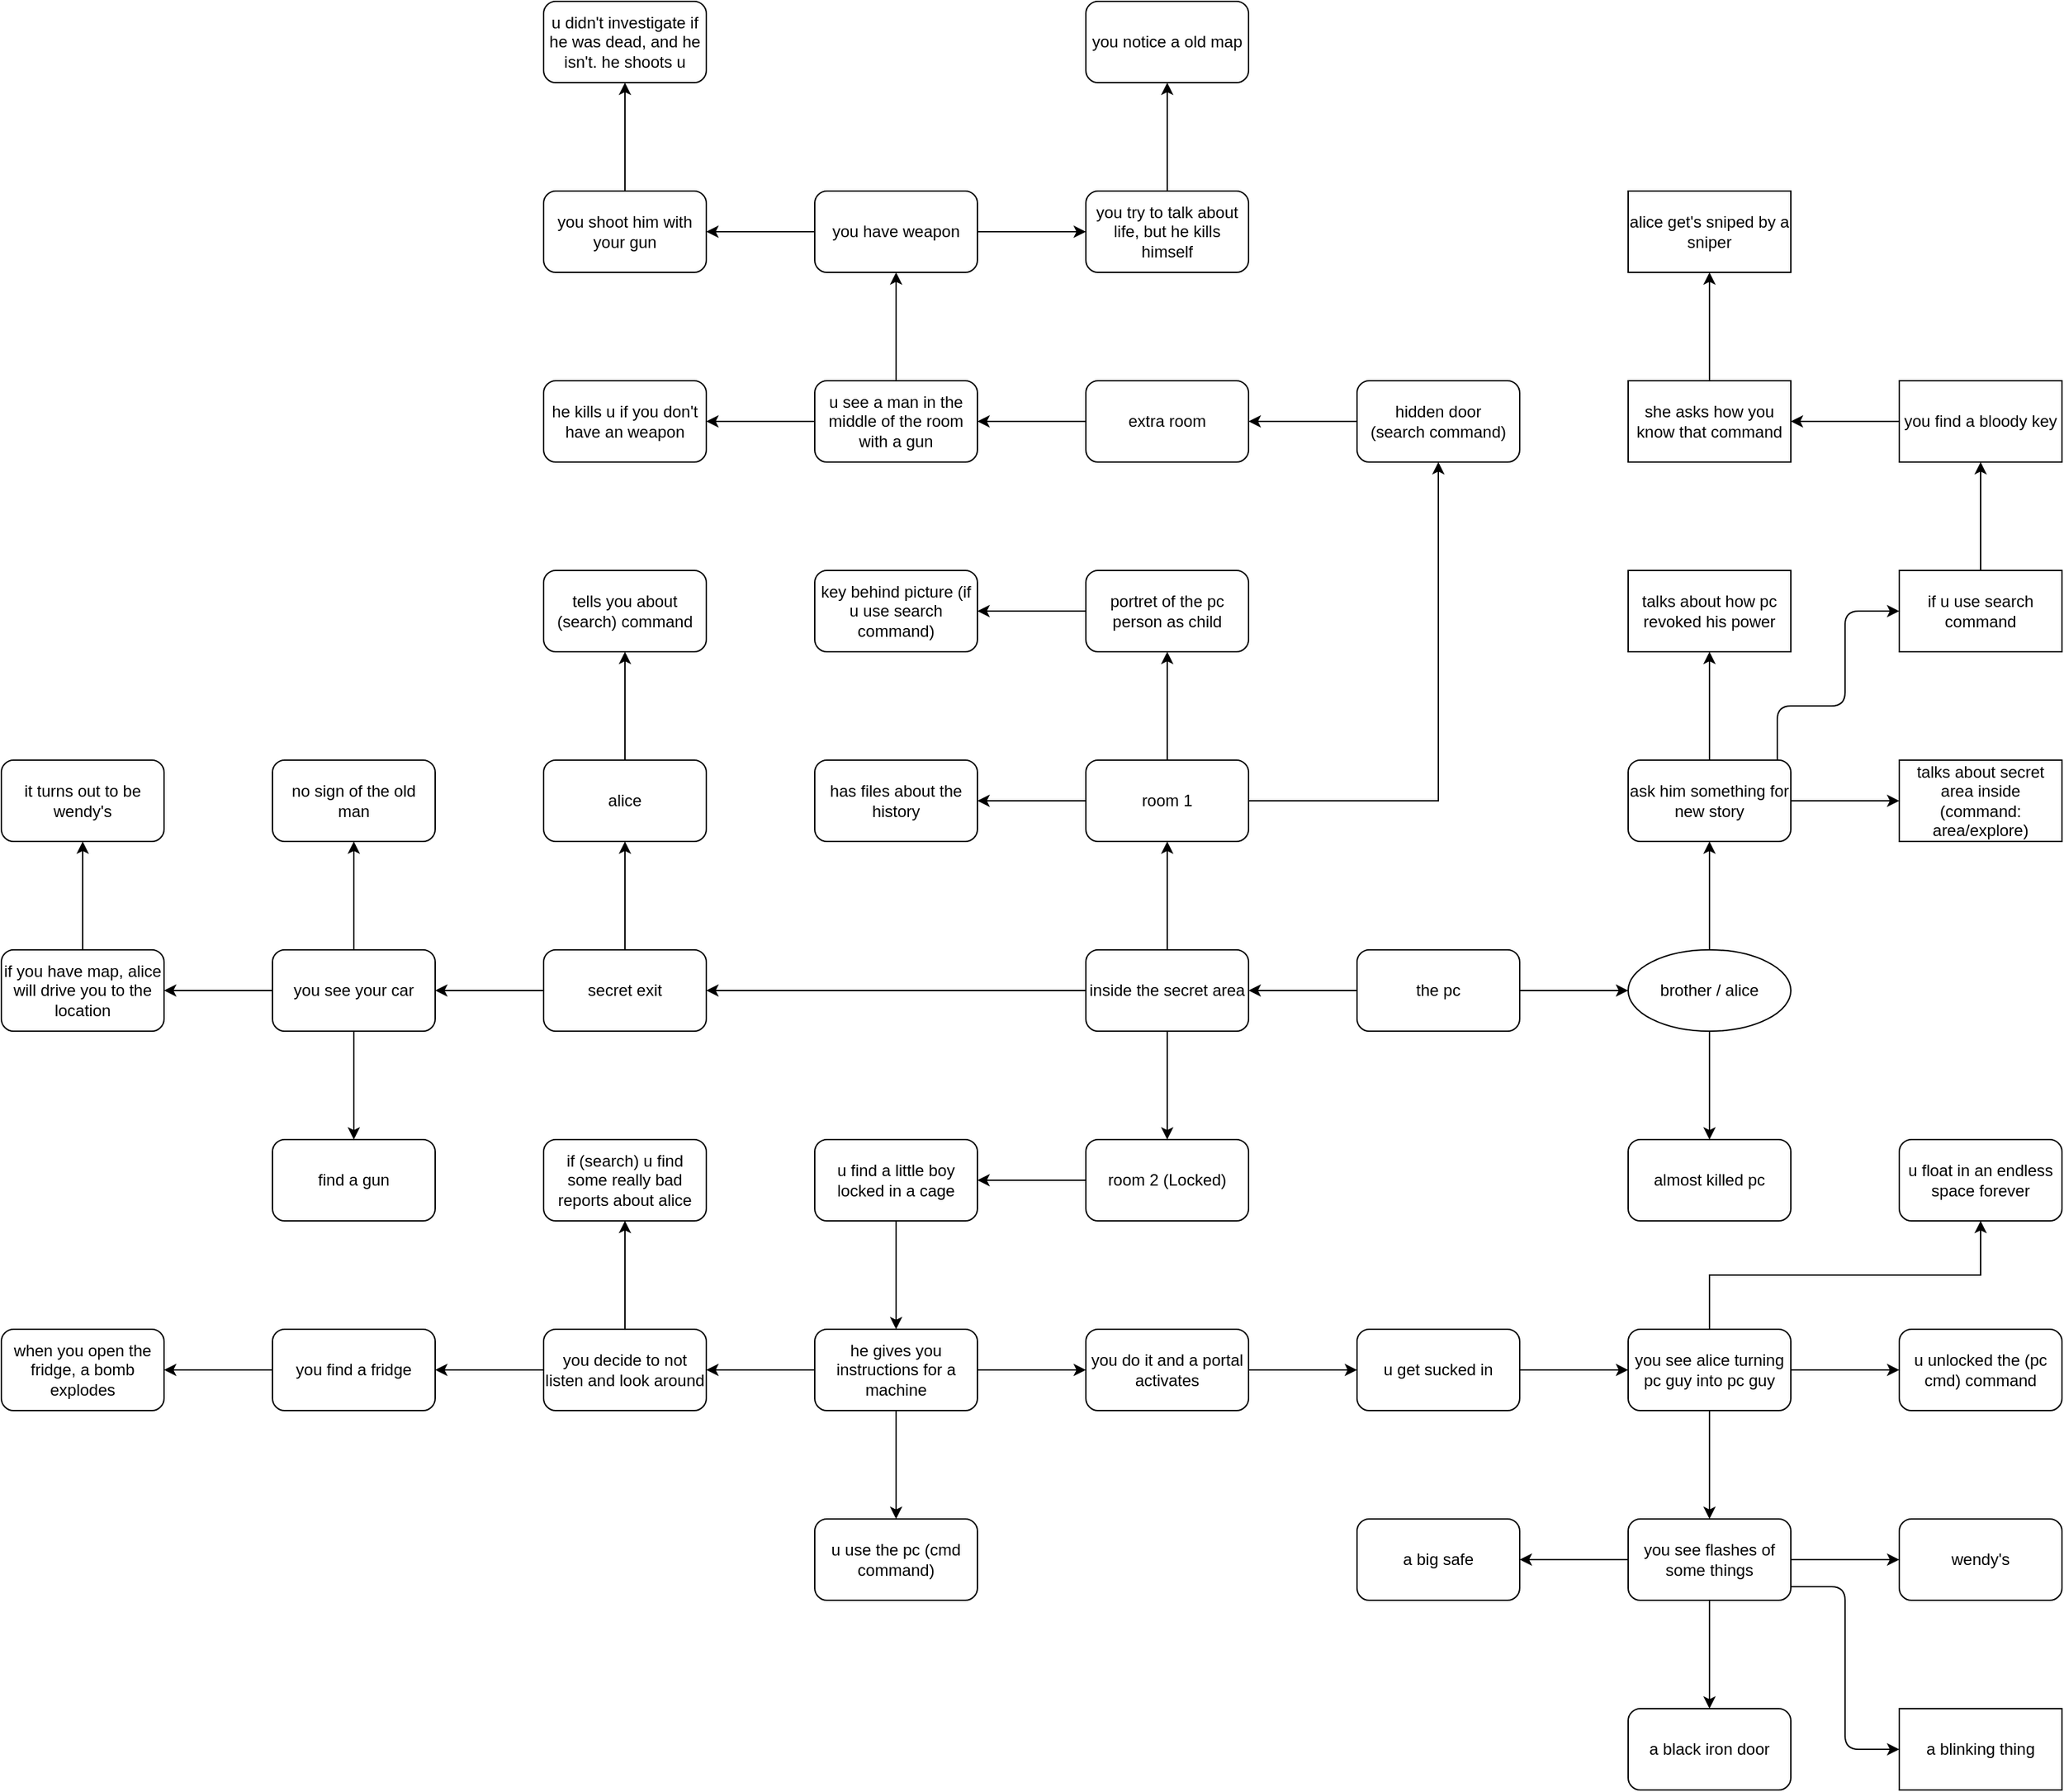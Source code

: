 <mxfile version="15.2.9" type="device"><diagram id="fLUrFQQ7WDZWXrOpIG_B" name="Page-1"><mxGraphModel dx="1508" dy="1483" grid="1" gridSize="10" guides="1" tooltips="1" connect="1" arrows="1" fold="1" page="1" pageScale="1" pageWidth="850" pageHeight="1100" math="0" shadow="0"><root><mxCell id="0"/><mxCell id="1" parent="0"/><mxCell id="dhkfxwmOpFTyqAR9FE7G-5" value="" style="edgeStyle=orthogonalEdgeStyle;rounded=0;orthogonalLoop=1;jettySize=auto;html=1;" parent="1" source="dhkfxwmOpFTyqAR9FE7G-1" target="dhkfxwmOpFTyqAR9FE7G-4" edge="1"><mxGeometry relative="1" as="geometry"/></mxCell><mxCell id="lTOMAJnX86iXf8sdzXdS-6" value="" style="edgeStyle=orthogonalEdgeStyle;rounded=0;orthogonalLoop=1;jettySize=auto;html=1;" edge="1" parent="1" source="dhkfxwmOpFTyqAR9FE7G-1" target="lTOMAJnX86iXf8sdzXdS-5"><mxGeometry relative="1" as="geometry"/></mxCell><mxCell id="dhkfxwmOpFTyqAR9FE7G-1" value="the pc" style="rounded=1;whiteSpace=wrap;html=1;" parent="1" vertex="1"><mxGeometry x="360" y="380" width="120" height="60" as="geometry"/></mxCell><mxCell id="dhkfxwmOpFTyqAR9FE7G-7" value="" style="edgeStyle=orthogonalEdgeStyle;rounded=0;orthogonalLoop=1;jettySize=auto;html=1;" parent="1" source="dhkfxwmOpFTyqAR9FE7G-4" target="dhkfxwmOpFTyqAR9FE7G-6" edge="1"><mxGeometry relative="1" as="geometry"/></mxCell><mxCell id="dhkfxwmOpFTyqAR9FE7G-9" value="" style="edgeStyle=orthogonalEdgeStyle;rounded=0;orthogonalLoop=1;jettySize=auto;html=1;" parent="1" source="dhkfxwmOpFTyqAR9FE7G-4" target="dhkfxwmOpFTyqAR9FE7G-8" edge="1"><mxGeometry relative="1" as="geometry"/></mxCell><mxCell id="dhkfxwmOpFTyqAR9FE7G-4" value="brother / alice" style="ellipse;whiteSpace=wrap;html=1;rounded=1;" parent="1" vertex="1"><mxGeometry x="560" y="380" width="120" height="60" as="geometry"/></mxCell><mxCell id="dhkfxwmOpFTyqAR9FE7G-6" value="almost killed pc" style="whiteSpace=wrap;html=1;rounded=1;" parent="1" vertex="1"><mxGeometry x="560" y="520" width="120" height="60" as="geometry"/></mxCell><mxCell id="lTOMAJnX86iXf8sdzXdS-2" style="edgeStyle=orthogonalEdgeStyle;rounded=0;orthogonalLoop=1;jettySize=auto;html=1;entryX=0;entryY=0.5;entryDx=0;entryDy=0;" edge="1" parent="1" source="dhkfxwmOpFTyqAR9FE7G-8" target="lTOMAJnX86iXf8sdzXdS-1"><mxGeometry relative="1" as="geometry"/></mxCell><mxCell id="lTOMAJnX86iXf8sdzXdS-4" value="" style="edgeStyle=orthogonalEdgeStyle;rounded=0;orthogonalLoop=1;jettySize=auto;html=1;" edge="1" parent="1" source="dhkfxwmOpFTyqAR9FE7G-8" target="lTOMAJnX86iXf8sdzXdS-3"><mxGeometry relative="1" as="geometry"/></mxCell><mxCell id="dhkfxwmOpFTyqAR9FE7G-8" value="ask him something for new story" style="whiteSpace=wrap;html=1;rounded=1;" parent="1" vertex="1"><mxGeometry x="560" y="240" width="120" height="60" as="geometry"/></mxCell><mxCell id="lTOMAJnX86iXf8sdzXdS-1" value="talks about secret area inside (command: area/explore)" style="rounded=0;whiteSpace=wrap;html=1;" vertex="1" parent="1"><mxGeometry x="760" y="240" width="120" height="60" as="geometry"/></mxCell><mxCell id="lTOMAJnX86iXf8sdzXdS-3" value="talks about how pc revoked his power" style="rounded=0;whiteSpace=wrap;html=1;" vertex="1" parent="1"><mxGeometry x="560" y="100" width="120" height="60" as="geometry"/></mxCell><mxCell id="lTOMAJnX86iXf8sdzXdS-8" value="" style="edgeStyle=orthogonalEdgeStyle;rounded=0;orthogonalLoop=1;jettySize=auto;html=1;" edge="1" parent="1" source="lTOMAJnX86iXf8sdzXdS-5" target="lTOMAJnX86iXf8sdzXdS-7"><mxGeometry relative="1" as="geometry"/></mxCell><mxCell id="lTOMAJnX86iXf8sdzXdS-10" value="" style="edgeStyle=orthogonalEdgeStyle;rounded=0;orthogonalLoop=1;jettySize=auto;html=1;" edge="1" parent="1" source="lTOMAJnX86iXf8sdzXdS-5" target="lTOMAJnX86iXf8sdzXdS-9"><mxGeometry relative="1" as="geometry"/></mxCell><mxCell id="lTOMAJnX86iXf8sdzXdS-12" value="" style="edgeStyle=orthogonalEdgeStyle;rounded=0;orthogonalLoop=1;jettySize=auto;html=1;" edge="1" parent="1" source="lTOMAJnX86iXf8sdzXdS-5" target="lTOMAJnX86iXf8sdzXdS-11"><mxGeometry relative="1" as="geometry"/></mxCell><mxCell id="lTOMAJnX86iXf8sdzXdS-5" value="inside the secret area" style="rounded=1;whiteSpace=wrap;html=1;" vertex="1" parent="1"><mxGeometry x="160" y="380" width="120" height="60" as="geometry"/></mxCell><mxCell id="lTOMAJnX86iXf8sdzXdS-14" value="" style="edgeStyle=orthogonalEdgeStyle;rounded=0;orthogonalLoop=1;jettySize=auto;html=1;" edge="1" parent="1" source="lTOMAJnX86iXf8sdzXdS-7" target="lTOMAJnX86iXf8sdzXdS-13"><mxGeometry relative="1" as="geometry"/></mxCell><mxCell id="lTOMAJnX86iXf8sdzXdS-16" value="" style="edgeStyle=orthogonalEdgeStyle;rounded=0;orthogonalLoop=1;jettySize=auto;html=1;" edge="1" parent="1" source="lTOMAJnX86iXf8sdzXdS-7" target="lTOMAJnX86iXf8sdzXdS-15"><mxGeometry relative="1" as="geometry"/></mxCell><mxCell id="lTOMAJnX86iXf8sdzXdS-18" value="" style="edgeStyle=orthogonalEdgeStyle;rounded=0;orthogonalLoop=1;jettySize=auto;html=1;" edge="1" parent="1" source="lTOMAJnX86iXf8sdzXdS-7" target="lTOMAJnX86iXf8sdzXdS-17"><mxGeometry relative="1" as="geometry"/></mxCell><mxCell id="lTOMAJnX86iXf8sdzXdS-7" value="room 1" style="rounded=1;whiteSpace=wrap;html=1;" vertex="1" parent="1"><mxGeometry x="160" y="240" width="120" height="60" as="geometry"/></mxCell><mxCell id="lTOMAJnX86iXf8sdzXdS-62" value="" style="edgeStyle=orthogonalEdgeStyle;rounded=0;orthogonalLoop=1;jettySize=auto;html=1;" edge="1" parent="1" source="lTOMAJnX86iXf8sdzXdS-9" target="lTOMAJnX86iXf8sdzXdS-61"><mxGeometry relative="1" as="geometry"/></mxCell><mxCell id="lTOMAJnX86iXf8sdzXdS-9" value="room 2 (Locked)" style="rounded=1;whiteSpace=wrap;html=1;" vertex="1" parent="1"><mxGeometry x="160" y="520" width="120" height="60" as="geometry"/></mxCell><mxCell id="lTOMAJnX86iXf8sdzXdS-26" value="" style="edgeStyle=orthogonalEdgeStyle;rounded=0;orthogonalLoop=1;jettySize=auto;html=1;" edge="1" parent="1" source="lTOMAJnX86iXf8sdzXdS-11" target="lTOMAJnX86iXf8sdzXdS-25"><mxGeometry relative="1" as="geometry"/></mxCell><mxCell id="lTOMAJnX86iXf8sdzXdS-30" value="" style="edgeStyle=orthogonalEdgeStyle;rounded=0;orthogonalLoop=1;jettySize=auto;html=1;" edge="1" parent="1" source="lTOMAJnX86iXf8sdzXdS-11" target="lTOMAJnX86iXf8sdzXdS-29"><mxGeometry relative="1" as="geometry"/></mxCell><mxCell id="lTOMAJnX86iXf8sdzXdS-11" value="secret exit" style="rounded=1;whiteSpace=wrap;html=1;" vertex="1" parent="1"><mxGeometry x="-240" y="380" width="120" height="60" as="geometry"/></mxCell><mxCell id="lTOMAJnX86iXf8sdzXdS-13" value="has files about the history" style="whiteSpace=wrap;html=1;rounded=1;" vertex="1" parent="1"><mxGeometry x="-40" y="240" width="120" height="60" as="geometry"/></mxCell><mxCell id="lTOMAJnX86iXf8sdzXdS-24" value="" style="edgeStyle=orthogonalEdgeStyle;rounded=0;orthogonalLoop=1;jettySize=auto;html=1;" edge="1" parent="1" source="lTOMAJnX86iXf8sdzXdS-15" target="lTOMAJnX86iXf8sdzXdS-23"><mxGeometry relative="1" as="geometry"/></mxCell><mxCell id="lTOMAJnX86iXf8sdzXdS-15" value="portret of the pc person as child" style="whiteSpace=wrap;html=1;rounded=1;" vertex="1" parent="1"><mxGeometry x="160" y="100" width="120" height="60" as="geometry"/></mxCell><mxCell id="lTOMAJnX86iXf8sdzXdS-20" value="" style="edgeStyle=orthogonalEdgeStyle;rounded=0;orthogonalLoop=1;jettySize=auto;html=1;" edge="1" parent="1" source="lTOMAJnX86iXf8sdzXdS-17" target="lTOMAJnX86iXf8sdzXdS-19"><mxGeometry relative="1" as="geometry"/></mxCell><mxCell id="lTOMAJnX86iXf8sdzXdS-17" value="hidden door&lt;br&gt;(search command)" style="whiteSpace=wrap;html=1;rounded=1;" vertex="1" parent="1"><mxGeometry x="360" y="-40" width="120" height="60" as="geometry"/></mxCell><mxCell id="lTOMAJnX86iXf8sdzXdS-36" value="" style="edgeStyle=orthogonalEdgeStyle;rounded=0;orthogonalLoop=1;jettySize=auto;html=1;" edge="1" parent="1" source="lTOMAJnX86iXf8sdzXdS-19" target="lTOMAJnX86iXf8sdzXdS-35"><mxGeometry relative="1" as="geometry"/></mxCell><mxCell id="lTOMAJnX86iXf8sdzXdS-19" value="extra room" style="whiteSpace=wrap;html=1;rounded=1;" vertex="1" parent="1"><mxGeometry x="160" y="-40" width="120" height="60" as="geometry"/></mxCell><mxCell id="lTOMAJnX86iXf8sdzXdS-23" value="key behind picture (if u use search command)" style="whiteSpace=wrap;html=1;rounded=1;" vertex="1" parent="1"><mxGeometry x="-40" y="100" width="120" height="60" as="geometry"/></mxCell><mxCell id="lTOMAJnX86iXf8sdzXdS-28" value="" style="edgeStyle=orthogonalEdgeStyle;rounded=0;orthogonalLoop=1;jettySize=auto;html=1;" edge="1" parent="1" source="lTOMAJnX86iXf8sdzXdS-25" target="lTOMAJnX86iXf8sdzXdS-27"><mxGeometry relative="1" as="geometry"/></mxCell><mxCell id="lTOMAJnX86iXf8sdzXdS-25" value="alice" style="rounded=1;whiteSpace=wrap;html=1;" vertex="1" parent="1"><mxGeometry x="-240" y="240" width="120" height="60" as="geometry"/></mxCell><mxCell id="lTOMAJnX86iXf8sdzXdS-27" value="tells you about (search) command" style="whiteSpace=wrap;html=1;rounded=1;" vertex="1" parent="1"><mxGeometry x="-240" y="100" width="120" height="60" as="geometry"/></mxCell><mxCell id="lTOMAJnX86iXf8sdzXdS-32" value="" style="edgeStyle=orthogonalEdgeStyle;rounded=0;orthogonalLoop=1;jettySize=auto;html=1;" edge="1" parent="1" source="lTOMAJnX86iXf8sdzXdS-29" target="lTOMAJnX86iXf8sdzXdS-31"><mxGeometry relative="1" as="geometry"/></mxCell><mxCell id="lTOMAJnX86iXf8sdzXdS-34" value="" style="edgeStyle=orthogonalEdgeStyle;rounded=0;orthogonalLoop=1;jettySize=auto;html=1;" edge="1" parent="1" source="lTOMAJnX86iXf8sdzXdS-29" target="lTOMAJnX86iXf8sdzXdS-33"><mxGeometry relative="1" as="geometry"/></mxCell><mxCell id="lTOMAJnX86iXf8sdzXdS-48" value="" style="edgeStyle=orthogonalEdgeStyle;rounded=0;orthogonalLoop=1;jettySize=auto;html=1;" edge="1" parent="1" source="lTOMAJnX86iXf8sdzXdS-29" target="lTOMAJnX86iXf8sdzXdS-47"><mxGeometry relative="1" as="geometry"/></mxCell><mxCell id="lTOMAJnX86iXf8sdzXdS-29" value="you see your car" style="whiteSpace=wrap;html=1;rounded=1;" vertex="1" parent="1"><mxGeometry x="-440" y="380" width="120" height="60" as="geometry"/></mxCell><mxCell id="lTOMAJnX86iXf8sdzXdS-31" value="no sign of the old man" style="whiteSpace=wrap;html=1;rounded=1;" vertex="1" parent="1"><mxGeometry x="-440" y="240" width="120" height="60" as="geometry"/></mxCell><mxCell id="lTOMAJnX86iXf8sdzXdS-33" value="find a gun" style="whiteSpace=wrap;html=1;rounded=1;" vertex="1" parent="1"><mxGeometry x="-440" y="520" width="120" height="60" as="geometry"/></mxCell><mxCell id="lTOMAJnX86iXf8sdzXdS-38" value="" style="edgeStyle=orthogonalEdgeStyle;rounded=0;orthogonalLoop=1;jettySize=auto;html=1;" edge="1" parent="1" source="lTOMAJnX86iXf8sdzXdS-35" target="lTOMAJnX86iXf8sdzXdS-37"><mxGeometry relative="1" as="geometry"/></mxCell><mxCell id="lTOMAJnX86iXf8sdzXdS-40" value="" style="edgeStyle=orthogonalEdgeStyle;rounded=0;orthogonalLoop=1;jettySize=auto;html=1;" edge="1" parent="1" source="lTOMAJnX86iXf8sdzXdS-35" target="lTOMAJnX86iXf8sdzXdS-39"><mxGeometry relative="1" as="geometry"/></mxCell><mxCell id="lTOMAJnX86iXf8sdzXdS-35" value="u see a man in the middle of the room with a gun" style="whiteSpace=wrap;html=1;rounded=1;" vertex="1" parent="1"><mxGeometry x="-40" y="-40" width="120" height="60" as="geometry"/></mxCell><mxCell id="lTOMAJnX86iXf8sdzXdS-37" value="he kills u if you don't have an weapon" style="whiteSpace=wrap;html=1;rounded=1;" vertex="1" parent="1"><mxGeometry x="-240" y="-40" width="120" height="60" as="geometry"/></mxCell><mxCell id="lTOMAJnX86iXf8sdzXdS-42" value="" style="edgeStyle=orthogonalEdgeStyle;rounded=0;orthogonalLoop=1;jettySize=auto;html=1;" edge="1" parent="1" source="lTOMAJnX86iXf8sdzXdS-39" target="lTOMAJnX86iXf8sdzXdS-41"><mxGeometry relative="1" as="geometry"/></mxCell><mxCell id="lTOMAJnX86iXf8sdzXdS-44" value="" style="edgeStyle=orthogonalEdgeStyle;rounded=0;orthogonalLoop=1;jettySize=auto;html=1;" edge="1" parent="1" source="lTOMAJnX86iXf8sdzXdS-39" target="lTOMAJnX86iXf8sdzXdS-43"><mxGeometry relative="1" as="geometry"/></mxCell><mxCell id="lTOMAJnX86iXf8sdzXdS-39" value="you have weapon" style="whiteSpace=wrap;html=1;rounded=1;" vertex="1" parent="1"><mxGeometry x="-40" y="-180" width="120" height="60" as="geometry"/></mxCell><mxCell id="lTOMAJnX86iXf8sdzXdS-50" value="" style="edgeStyle=orthogonalEdgeStyle;rounded=0;orthogonalLoop=1;jettySize=auto;html=1;" edge="1" parent="1" source="lTOMAJnX86iXf8sdzXdS-41" target="lTOMAJnX86iXf8sdzXdS-49"><mxGeometry relative="1" as="geometry"/></mxCell><mxCell id="lTOMAJnX86iXf8sdzXdS-41" value="you shoot him with your gun" style="whiteSpace=wrap;html=1;rounded=1;" vertex="1" parent="1"><mxGeometry x="-240" y="-180" width="120" height="60" as="geometry"/></mxCell><mxCell id="lTOMAJnX86iXf8sdzXdS-46" value="" style="edgeStyle=orthogonalEdgeStyle;rounded=0;orthogonalLoop=1;jettySize=auto;html=1;" edge="1" parent="1" source="lTOMAJnX86iXf8sdzXdS-43" target="lTOMAJnX86iXf8sdzXdS-45"><mxGeometry relative="1" as="geometry"/></mxCell><mxCell id="lTOMAJnX86iXf8sdzXdS-43" value="you try to talk about life, but he kills himself" style="whiteSpace=wrap;html=1;rounded=1;" vertex="1" parent="1"><mxGeometry x="160" y="-180" width="120" height="60" as="geometry"/></mxCell><mxCell id="lTOMAJnX86iXf8sdzXdS-45" value="you notice a old map" style="whiteSpace=wrap;html=1;rounded=1;" vertex="1" parent="1"><mxGeometry x="160" y="-320" width="120" height="60" as="geometry"/></mxCell><mxCell id="lTOMAJnX86iXf8sdzXdS-92" value="" style="edgeStyle=orthogonalEdgeStyle;rounded=0;orthogonalLoop=1;jettySize=auto;html=1;" edge="1" parent="1" source="lTOMAJnX86iXf8sdzXdS-47" target="lTOMAJnX86iXf8sdzXdS-91"><mxGeometry relative="1" as="geometry"/></mxCell><mxCell id="lTOMAJnX86iXf8sdzXdS-47" value="if you have map, alice will drive you to the location" style="whiteSpace=wrap;html=1;rounded=1;" vertex="1" parent="1"><mxGeometry x="-640" y="380" width="120" height="60" as="geometry"/></mxCell><mxCell id="lTOMAJnX86iXf8sdzXdS-49" value="u didn't investigate if he was dead, and he isn't. he shoots u" style="whiteSpace=wrap;html=1;rounded=1;" vertex="1" parent="1"><mxGeometry x="-240" y="-320" width="120" height="60" as="geometry"/></mxCell><mxCell id="lTOMAJnX86iXf8sdzXdS-56" value="" style="edgeStyle=orthogonalEdgeStyle;rounded=0;orthogonalLoop=1;jettySize=auto;html=1;" edge="1" parent="1" source="lTOMAJnX86iXf8sdzXdS-51" target="lTOMAJnX86iXf8sdzXdS-55"><mxGeometry relative="1" as="geometry"/></mxCell><mxCell id="lTOMAJnX86iXf8sdzXdS-51" value="if u use search command" style="rounded=0;whiteSpace=wrap;html=1;" vertex="1" parent="1"><mxGeometry x="760" y="100" width="120" height="60" as="geometry"/></mxCell><mxCell id="lTOMAJnX86iXf8sdzXdS-52" value="" style="endArrow=classic;html=1;" edge="1" parent="1" target="lTOMAJnX86iXf8sdzXdS-51"><mxGeometry width="50" height="50" relative="1" as="geometry"><mxPoint x="670" y="240" as="sourcePoint"/><mxPoint x="720" y="190" as="targetPoint"/><Array as="points"><mxPoint x="670" y="200"/><mxPoint x="720" y="200"/><mxPoint x="720" y="130"/></Array></mxGeometry></mxCell><mxCell id="lTOMAJnX86iXf8sdzXdS-58" value="" style="edgeStyle=orthogonalEdgeStyle;rounded=0;orthogonalLoop=1;jettySize=auto;html=1;" edge="1" parent="1" source="lTOMAJnX86iXf8sdzXdS-55" target="lTOMAJnX86iXf8sdzXdS-57"><mxGeometry relative="1" as="geometry"/></mxCell><mxCell id="lTOMAJnX86iXf8sdzXdS-55" value="you find a bloody key" style="whiteSpace=wrap;html=1;rounded=0;" vertex="1" parent="1"><mxGeometry x="760" y="-40" width="120" height="60" as="geometry"/></mxCell><mxCell id="lTOMAJnX86iXf8sdzXdS-60" value="" style="edgeStyle=orthogonalEdgeStyle;rounded=0;orthogonalLoop=1;jettySize=auto;html=1;" edge="1" parent="1" source="lTOMAJnX86iXf8sdzXdS-57" target="lTOMAJnX86iXf8sdzXdS-59"><mxGeometry relative="1" as="geometry"/></mxCell><mxCell id="lTOMAJnX86iXf8sdzXdS-57" value="she asks how you know that command" style="whiteSpace=wrap;html=1;rounded=0;" vertex="1" parent="1"><mxGeometry x="560" y="-40" width="120" height="60" as="geometry"/></mxCell><mxCell id="lTOMAJnX86iXf8sdzXdS-59" value="alice get's sniped by a sniper" style="whiteSpace=wrap;html=1;rounded=0;" vertex="1" parent="1"><mxGeometry x="560" y="-180" width="120" height="60" as="geometry"/></mxCell><mxCell id="lTOMAJnX86iXf8sdzXdS-66" value="" style="edgeStyle=orthogonalEdgeStyle;rounded=0;orthogonalLoop=1;jettySize=auto;html=1;" edge="1" parent="1" source="lTOMAJnX86iXf8sdzXdS-61" target="lTOMAJnX86iXf8sdzXdS-65"><mxGeometry relative="1" as="geometry"/></mxCell><mxCell id="lTOMAJnX86iXf8sdzXdS-61" value="u find a little boy locked in a cage" style="whiteSpace=wrap;html=1;rounded=1;" vertex="1" parent="1"><mxGeometry x="-40" y="520" width="120" height="60" as="geometry"/></mxCell><mxCell id="lTOMAJnX86iXf8sdzXdS-68" value="" style="edgeStyle=orthogonalEdgeStyle;rounded=0;orthogonalLoop=1;jettySize=auto;html=1;" edge="1" parent="1" source="lTOMAJnX86iXf8sdzXdS-65" target="lTOMAJnX86iXf8sdzXdS-67"><mxGeometry relative="1" as="geometry"/></mxCell><mxCell id="lTOMAJnX86iXf8sdzXdS-70" value="" style="edgeStyle=orthogonalEdgeStyle;rounded=0;orthogonalLoop=1;jettySize=auto;html=1;" edge="1" parent="1" source="lTOMAJnX86iXf8sdzXdS-65" target="lTOMAJnX86iXf8sdzXdS-69"><mxGeometry relative="1" as="geometry"/></mxCell><mxCell id="lTOMAJnX86iXf8sdzXdS-80" value="" style="edgeStyle=orthogonalEdgeStyle;rounded=0;orthogonalLoop=1;jettySize=auto;html=1;" edge="1" parent="1" source="lTOMAJnX86iXf8sdzXdS-65" target="lTOMAJnX86iXf8sdzXdS-79"><mxGeometry relative="1" as="geometry"/></mxCell><mxCell id="lTOMAJnX86iXf8sdzXdS-65" value="he gives you instructions for a machine" style="whiteSpace=wrap;html=1;rounded=1;" vertex="1" parent="1"><mxGeometry x="-40" y="660" width="120" height="60" as="geometry"/></mxCell><mxCell id="lTOMAJnX86iXf8sdzXdS-74" value="" style="edgeStyle=orthogonalEdgeStyle;rounded=0;orthogonalLoop=1;jettySize=auto;html=1;" edge="1" parent="1" source="lTOMAJnX86iXf8sdzXdS-67" target="lTOMAJnX86iXf8sdzXdS-73"><mxGeometry relative="1" as="geometry"/></mxCell><mxCell id="lTOMAJnX86iXf8sdzXdS-67" value="you do it and a portal activates" style="whiteSpace=wrap;html=1;rounded=1;" vertex="1" parent="1"><mxGeometry x="160" y="660" width="120" height="60" as="geometry"/></mxCell><mxCell id="lTOMAJnX86iXf8sdzXdS-72" value="" style="edgeStyle=orthogonalEdgeStyle;rounded=0;orthogonalLoop=1;jettySize=auto;html=1;" edge="1" parent="1" source="lTOMAJnX86iXf8sdzXdS-69" target="lTOMAJnX86iXf8sdzXdS-71"><mxGeometry relative="1" as="geometry"/></mxCell><mxCell id="lTOMAJnX86iXf8sdzXdS-94" value="" style="edgeStyle=orthogonalEdgeStyle;rounded=0;orthogonalLoop=1;jettySize=auto;html=1;" edge="1" parent="1" source="lTOMAJnX86iXf8sdzXdS-69" target="lTOMAJnX86iXf8sdzXdS-93"><mxGeometry relative="1" as="geometry"/></mxCell><mxCell id="lTOMAJnX86iXf8sdzXdS-69" value="you decide to not listen and look around" style="whiteSpace=wrap;html=1;rounded=1;" vertex="1" parent="1"><mxGeometry x="-240" y="660" width="120" height="60" as="geometry"/></mxCell><mxCell id="lTOMAJnX86iXf8sdzXdS-71" value="if (search) u find some really bad reports about alice" style="whiteSpace=wrap;html=1;rounded=1;" vertex="1" parent="1"><mxGeometry x="-240" y="520" width="120" height="60" as="geometry"/></mxCell><mxCell id="lTOMAJnX86iXf8sdzXdS-76" value="" style="edgeStyle=orthogonalEdgeStyle;rounded=0;orthogonalLoop=1;jettySize=auto;html=1;" edge="1" parent="1" source="lTOMAJnX86iXf8sdzXdS-73" target="lTOMAJnX86iXf8sdzXdS-75"><mxGeometry relative="1" as="geometry"/></mxCell><mxCell id="lTOMAJnX86iXf8sdzXdS-73" value="u get sucked in" style="whiteSpace=wrap;html=1;rounded=1;" vertex="1" parent="1"><mxGeometry x="360" y="660" width="120" height="60" as="geometry"/></mxCell><mxCell id="lTOMAJnX86iXf8sdzXdS-78" value="" style="edgeStyle=orthogonalEdgeStyle;rounded=0;orthogonalLoop=1;jettySize=auto;html=1;" edge="1" parent="1" source="lTOMAJnX86iXf8sdzXdS-75" target="lTOMAJnX86iXf8sdzXdS-77"><mxGeometry relative="1" as="geometry"/></mxCell><mxCell id="lTOMAJnX86iXf8sdzXdS-82" value="" style="edgeStyle=orthogonalEdgeStyle;rounded=0;orthogonalLoop=1;jettySize=auto;html=1;" edge="1" parent="1" source="lTOMAJnX86iXf8sdzXdS-75" target="lTOMAJnX86iXf8sdzXdS-81"><mxGeometry relative="1" as="geometry"/></mxCell><mxCell id="lTOMAJnX86iXf8sdzXdS-97" value="" style="edgeStyle=orthogonalEdgeStyle;rounded=0;orthogonalLoop=1;jettySize=auto;html=1;" edge="1" parent="1" source="lTOMAJnX86iXf8sdzXdS-75" target="lTOMAJnX86iXf8sdzXdS-98"><mxGeometry relative="1" as="geometry"><mxPoint x="840" y="580" as="targetPoint"/><Array as="points"><mxPoint x="620" y="620"/><mxPoint x="820" y="620"/></Array></mxGeometry></mxCell><mxCell id="lTOMAJnX86iXf8sdzXdS-75" value="you see alice turning pc guy into pc guy" style="whiteSpace=wrap;html=1;rounded=1;" vertex="1" parent="1"><mxGeometry x="560" y="660" width="120" height="60" as="geometry"/></mxCell><mxCell id="lTOMAJnX86iXf8sdzXdS-77" value="u unlocked the (pc cmd) command" style="whiteSpace=wrap;html=1;rounded=1;" vertex="1" parent="1"><mxGeometry x="760" y="660" width="120" height="60" as="geometry"/></mxCell><mxCell id="lTOMAJnX86iXf8sdzXdS-79" value="u use the pc (cmd command)" style="whiteSpace=wrap;html=1;rounded=1;" vertex="1" parent="1"><mxGeometry x="-40" y="800" width="120" height="60" as="geometry"/></mxCell><mxCell id="lTOMAJnX86iXf8sdzXdS-84" value="" style="edgeStyle=orthogonalEdgeStyle;rounded=0;orthogonalLoop=1;jettySize=auto;html=1;" edge="1" parent="1" source="lTOMAJnX86iXf8sdzXdS-81" target="lTOMAJnX86iXf8sdzXdS-83"><mxGeometry relative="1" as="geometry"/></mxCell><mxCell id="lTOMAJnX86iXf8sdzXdS-86" value="" style="edgeStyle=orthogonalEdgeStyle;rounded=0;orthogonalLoop=1;jettySize=auto;html=1;" edge="1" parent="1" source="lTOMAJnX86iXf8sdzXdS-81" target="lTOMAJnX86iXf8sdzXdS-85"><mxGeometry relative="1" as="geometry"/></mxCell><mxCell id="lTOMAJnX86iXf8sdzXdS-88" value="" style="edgeStyle=orthogonalEdgeStyle;rounded=0;orthogonalLoop=1;jettySize=auto;html=1;" edge="1" parent="1" source="lTOMAJnX86iXf8sdzXdS-81" target="lTOMAJnX86iXf8sdzXdS-87"><mxGeometry relative="1" as="geometry"/></mxCell><mxCell id="lTOMAJnX86iXf8sdzXdS-81" value="you see flashes of some things" style="whiteSpace=wrap;html=1;rounded=1;" vertex="1" parent="1"><mxGeometry x="560" y="800" width="120" height="60" as="geometry"/></mxCell><mxCell id="lTOMAJnX86iXf8sdzXdS-83" value="wendy's" style="whiteSpace=wrap;html=1;rounded=1;" vertex="1" parent="1"><mxGeometry x="760" y="800" width="120" height="60" as="geometry"/></mxCell><mxCell id="lTOMAJnX86iXf8sdzXdS-85" value="a black iron door" style="whiteSpace=wrap;html=1;rounded=1;" vertex="1" parent="1"><mxGeometry x="560" y="940" width="120" height="60" as="geometry"/></mxCell><mxCell id="lTOMAJnX86iXf8sdzXdS-87" value="a big safe" style="whiteSpace=wrap;html=1;rounded=1;" vertex="1" parent="1"><mxGeometry x="360" y="800" width="120" height="60" as="geometry"/></mxCell><mxCell id="lTOMAJnX86iXf8sdzXdS-89" value="a blinking thing" style="rounded=0;whiteSpace=wrap;html=1;" vertex="1" parent="1"><mxGeometry x="760" y="940" width="120" height="60" as="geometry"/></mxCell><mxCell id="lTOMAJnX86iXf8sdzXdS-90" value="" style="endArrow=classic;html=1;" edge="1" parent="1"><mxGeometry width="50" height="50" relative="1" as="geometry"><mxPoint x="680" y="850" as="sourcePoint"/><mxPoint x="760" y="970" as="targetPoint"/><Array as="points"><mxPoint x="720" y="850"/><mxPoint x="720" y="970"/></Array></mxGeometry></mxCell><mxCell id="lTOMAJnX86iXf8sdzXdS-91" value="it turns out to be wendy's" style="whiteSpace=wrap;html=1;rounded=1;" vertex="1" parent="1"><mxGeometry x="-640" y="240" width="120" height="60" as="geometry"/></mxCell><mxCell id="lTOMAJnX86iXf8sdzXdS-96" value="" style="edgeStyle=orthogonalEdgeStyle;rounded=0;orthogonalLoop=1;jettySize=auto;html=1;" edge="1" parent="1" source="lTOMAJnX86iXf8sdzXdS-93" target="lTOMAJnX86iXf8sdzXdS-95"><mxGeometry relative="1" as="geometry"/></mxCell><mxCell id="lTOMAJnX86iXf8sdzXdS-93" value="you find a fridge" style="whiteSpace=wrap;html=1;rounded=1;" vertex="1" parent="1"><mxGeometry x="-440" y="660" width="120" height="60" as="geometry"/></mxCell><mxCell id="lTOMAJnX86iXf8sdzXdS-95" value="when you open the fridge, a bomb explodes" style="whiteSpace=wrap;html=1;rounded=1;" vertex="1" parent="1"><mxGeometry x="-640" y="660" width="120" height="60" as="geometry"/></mxCell><mxCell id="lTOMAJnX86iXf8sdzXdS-98" value="u float in an endless space forever" style="rounded=1;whiteSpace=wrap;html=1;" vertex="1" parent="1"><mxGeometry x="760" y="520" width="120" height="60" as="geometry"/></mxCell></root></mxGraphModel></diagram></mxfile>